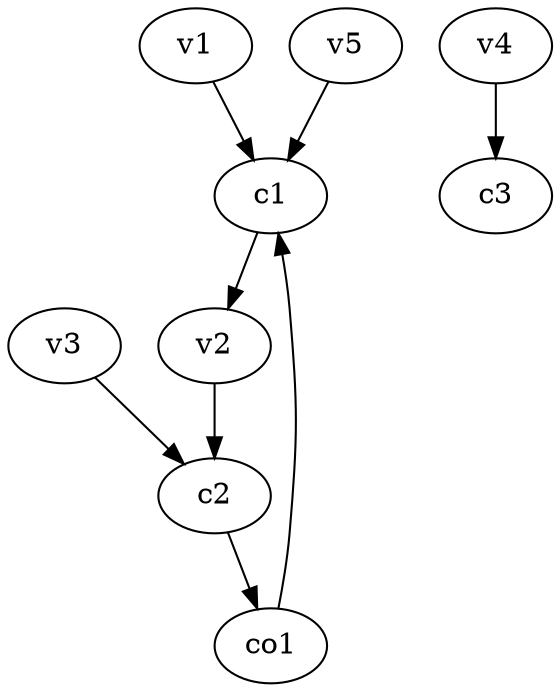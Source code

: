 strict digraph  {
c1;
c2;
c3;
v1;
v2;
v3;
v4;
v5;
co1;
c1 -> v2  [weight=1];
c2 -> co1  [weight=1];
v1 -> c1  [weight=1];
v2 -> c2  [weight=1];
v3 -> c2  [weight=1];
v4 -> c3  [weight=1];
v5 -> c1  [weight=1];
co1 -> c1  [weight=1];
}
